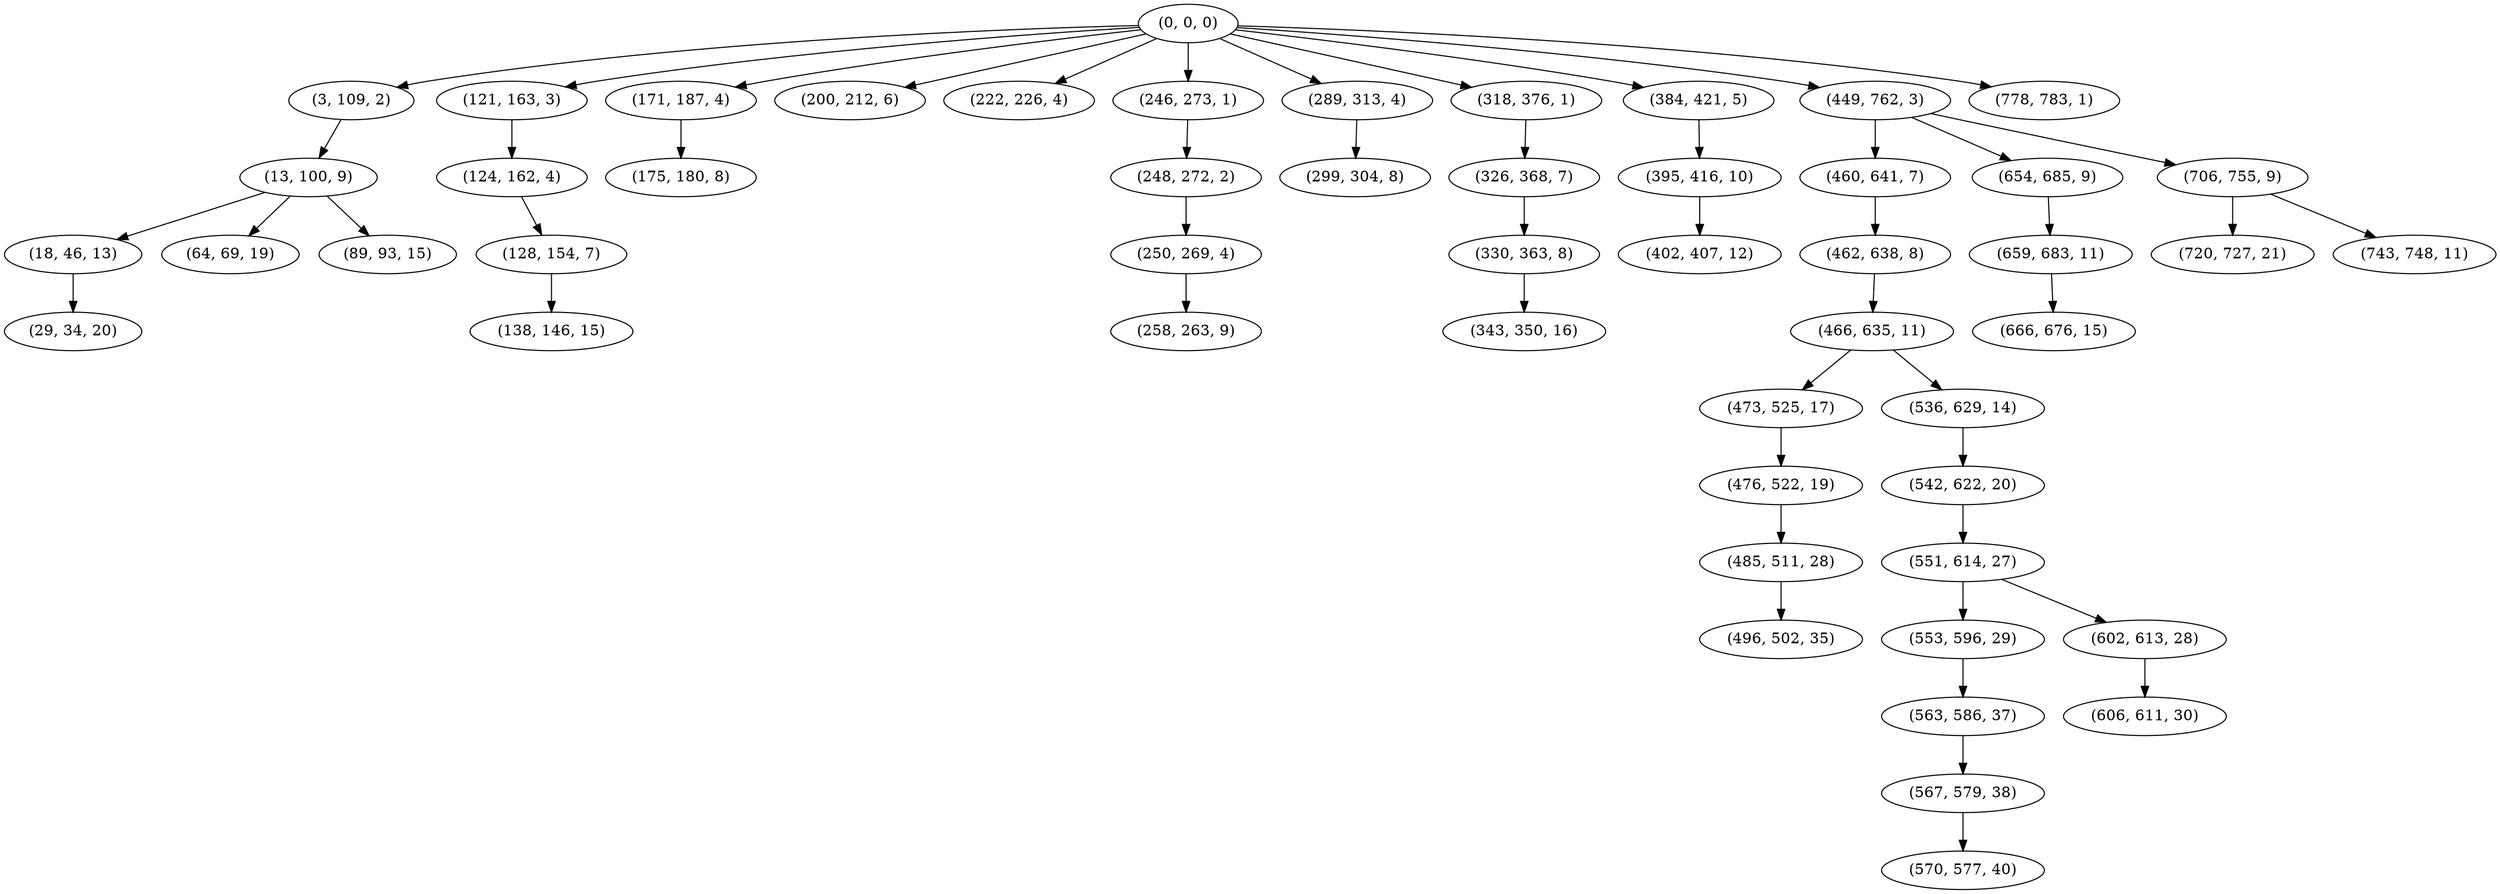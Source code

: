 digraph tree {
    "(0, 0, 0)";
    "(3, 109, 2)";
    "(13, 100, 9)";
    "(18, 46, 13)";
    "(29, 34, 20)";
    "(64, 69, 19)";
    "(89, 93, 15)";
    "(121, 163, 3)";
    "(124, 162, 4)";
    "(128, 154, 7)";
    "(138, 146, 15)";
    "(171, 187, 4)";
    "(175, 180, 8)";
    "(200, 212, 6)";
    "(222, 226, 4)";
    "(246, 273, 1)";
    "(248, 272, 2)";
    "(250, 269, 4)";
    "(258, 263, 9)";
    "(289, 313, 4)";
    "(299, 304, 8)";
    "(318, 376, 1)";
    "(326, 368, 7)";
    "(330, 363, 8)";
    "(343, 350, 16)";
    "(384, 421, 5)";
    "(395, 416, 10)";
    "(402, 407, 12)";
    "(449, 762, 3)";
    "(460, 641, 7)";
    "(462, 638, 8)";
    "(466, 635, 11)";
    "(473, 525, 17)";
    "(476, 522, 19)";
    "(485, 511, 28)";
    "(496, 502, 35)";
    "(536, 629, 14)";
    "(542, 622, 20)";
    "(551, 614, 27)";
    "(553, 596, 29)";
    "(563, 586, 37)";
    "(567, 579, 38)";
    "(570, 577, 40)";
    "(602, 613, 28)";
    "(606, 611, 30)";
    "(654, 685, 9)";
    "(659, 683, 11)";
    "(666, 676, 15)";
    "(706, 755, 9)";
    "(720, 727, 21)";
    "(743, 748, 11)";
    "(778, 783, 1)";
    "(0, 0, 0)" -> "(3, 109, 2)";
    "(0, 0, 0)" -> "(121, 163, 3)";
    "(0, 0, 0)" -> "(171, 187, 4)";
    "(0, 0, 0)" -> "(200, 212, 6)";
    "(0, 0, 0)" -> "(222, 226, 4)";
    "(0, 0, 0)" -> "(246, 273, 1)";
    "(0, 0, 0)" -> "(289, 313, 4)";
    "(0, 0, 0)" -> "(318, 376, 1)";
    "(0, 0, 0)" -> "(384, 421, 5)";
    "(0, 0, 0)" -> "(449, 762, 3)";
    "(0, 0, 0)" -> "(778, 783, 1)";
    "(3, 109, 2)" -> "(13, 100, 9)";
    "(13, 100, 9)" -> "(18, 46, 13)";
    "(13, 100, 9)" -> "(64, 69, 19)";
    "(13, 100, 9)" -> "(89, 93, 15)";
    "(18, 46, 13)" -> "(29, 34, 20)";
    "(121, 163, 3)" -> "(124, 162, 4)";
    "(124, 162, 4)" -> "(128, 154, 7)";
    "(128, 154, 7)" -> "(138, 146, 15)";
    "(171, 187, 4)" -> "(175, 180, 8)";
    "(246, 273, 1)" -> "(248, 272, 2)";
    "(248, 272, 2)" -> "(250, 269, 4)";
    "(250, 269, 4)" -> "(258, 263, 9)";
    "(289, 313, 4)" -> "(299, 304, 8)";
    "(318, 376, 1)" -> "(326, 368, 7)";
    "(326, 368, 7)" -> "(330, 363, 8)";
    "(330, 363, 8)" -> "(343, 350, 16)";
    "(384, 421, 5)" -> "(395, 416, 10)";
    "(395, 416, 10)" -> "(402, 407, 12)";
    "(449, 762, 3)" -> "(460, 641, 7)";
    "(449, 762, 3)" -> "(654, 685, 9)";
    "(449, 762, 3)" -> "(706, 755, 9)";
    "(460, 641, 7)" -> "(462, 638, 8)";
    "(462, 638, 8)" -> "(466, 635, 11)";
    "(466, 635, 11)" -> "(473, 525, 17)";
    "(466, 635, 11)" -> "(536, 629, 14)";
    "(473, 525, 17)" -> "(476, 522, 19)";
    "(476, 522, 19)" -> "(485, 511, 28)";
    "(485, 511, 28)" -> "(496, 502, 35)";
    "(536, 629, 14)" -> "(542, 622, 20)";
    "(542, 622, 20)" -> "(551, 614, 27)";
    "(551, 614, 27)" -> "(553, 596, 29)";
    "(551, 614, 27)" -> "(602, 613, 28)";
    "(553, 596, 29)" -> "(563, 586, 37)";
    "(563, 586, 37)" -> "(567, 579, 38)";
    "(567, 579, 38)" -> "(570, 577, 40)";
    "(602, 613, 28)" -> "(606, 611, 30)";
    "(654, 685, 9)" -> "(659, 683, 11)";
    "(659, 683, 11)" -> "(666, 676, 15)";
    "(706, 755, 9)" -> "(720, 727, 21)";
    "(706, 755, 9)" -> "(743, 748, 11)";
}
